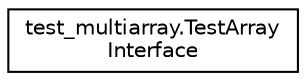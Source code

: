 digraph "Graphical Class Hierarchy"
{
 // LATEX_PDF_SIZE
  edge [fontname="Helvetica",fontsize="10",labelfontname="Helvetica",labelfontsize="10"];
  node [fontname="Helvetica",fontsize="10",shape=record];
  rankdir="LR";
  Node0 [label="test_multiarray.TestArray\lInterface",height=0.2,width=0.4,color="black", fillcolor="white", style="filled",URL="$classtest__multiarray_1_1TestArrayInterface.html",tooltip=" "];
}
